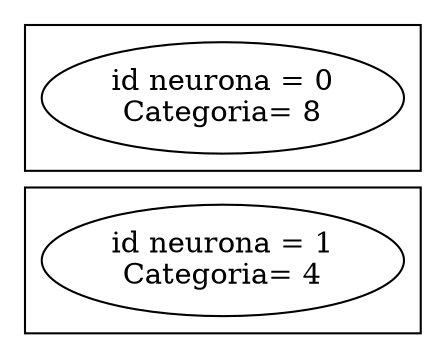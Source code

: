graph net_neuron{
rankdir=LR;
subgraph cluster_0{ }
subgraph cluster_1{ }
subgraph cluster_2{ }
subgraph cluster_3{ }
subgraph cluster_4{ "item1" [label=  "id neurona = 1\nCategoria= 4"];
}
subgraph cluster_5{ }
subgraph cluster_6{ }
subgraph cluster_7{ }
subgraph cluster_8{ "item0" [label=  "id neurona = 0\nCategoria= 8"];
}
subgraph cluster_9{ }
subgraph cluster_10{ }
subgraph cluster_11{ }
subgraph cluster_12{ }

}